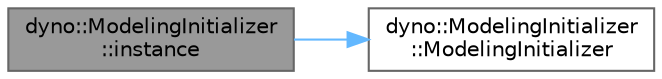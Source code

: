digraph "dyno::ModelingInitializer::instance"
{
 // LATEX_PDF_SIZE
  bgcolor="transparent";
  edge [fontname=Helvetica,fontsize=10,labelfontname=Helvetica,labelfontsize=10];
  node [fontname=Helvetica,fontsize=10,shape=box,height=0.2,width=0.4];
  rankdir="LR";
  Node1 [id="Node000001",label="dyno::ModelingInitializer\l::instance",height=0.2,width=0.4,color="gray40", fillcolor="grey60", style="filled", fontcolor="black",tooltip=" "];
  Node1 -> Node2 [id="edge1_Node000001_Node000002",color="steelblue1",style="solid",tooltip=" "];
  Node2 [id="Node000002",label="dyno::ModelingInitializer\l::ModelingInitializer",height=0.2,width=0.4,color="grey40", fillcolor="white", style="filled",URL="$classdyno_1_1_modeling_initializer.html#a07a2d72711c39c2c9135b42cc0c06424",tooltip=" "];
}
